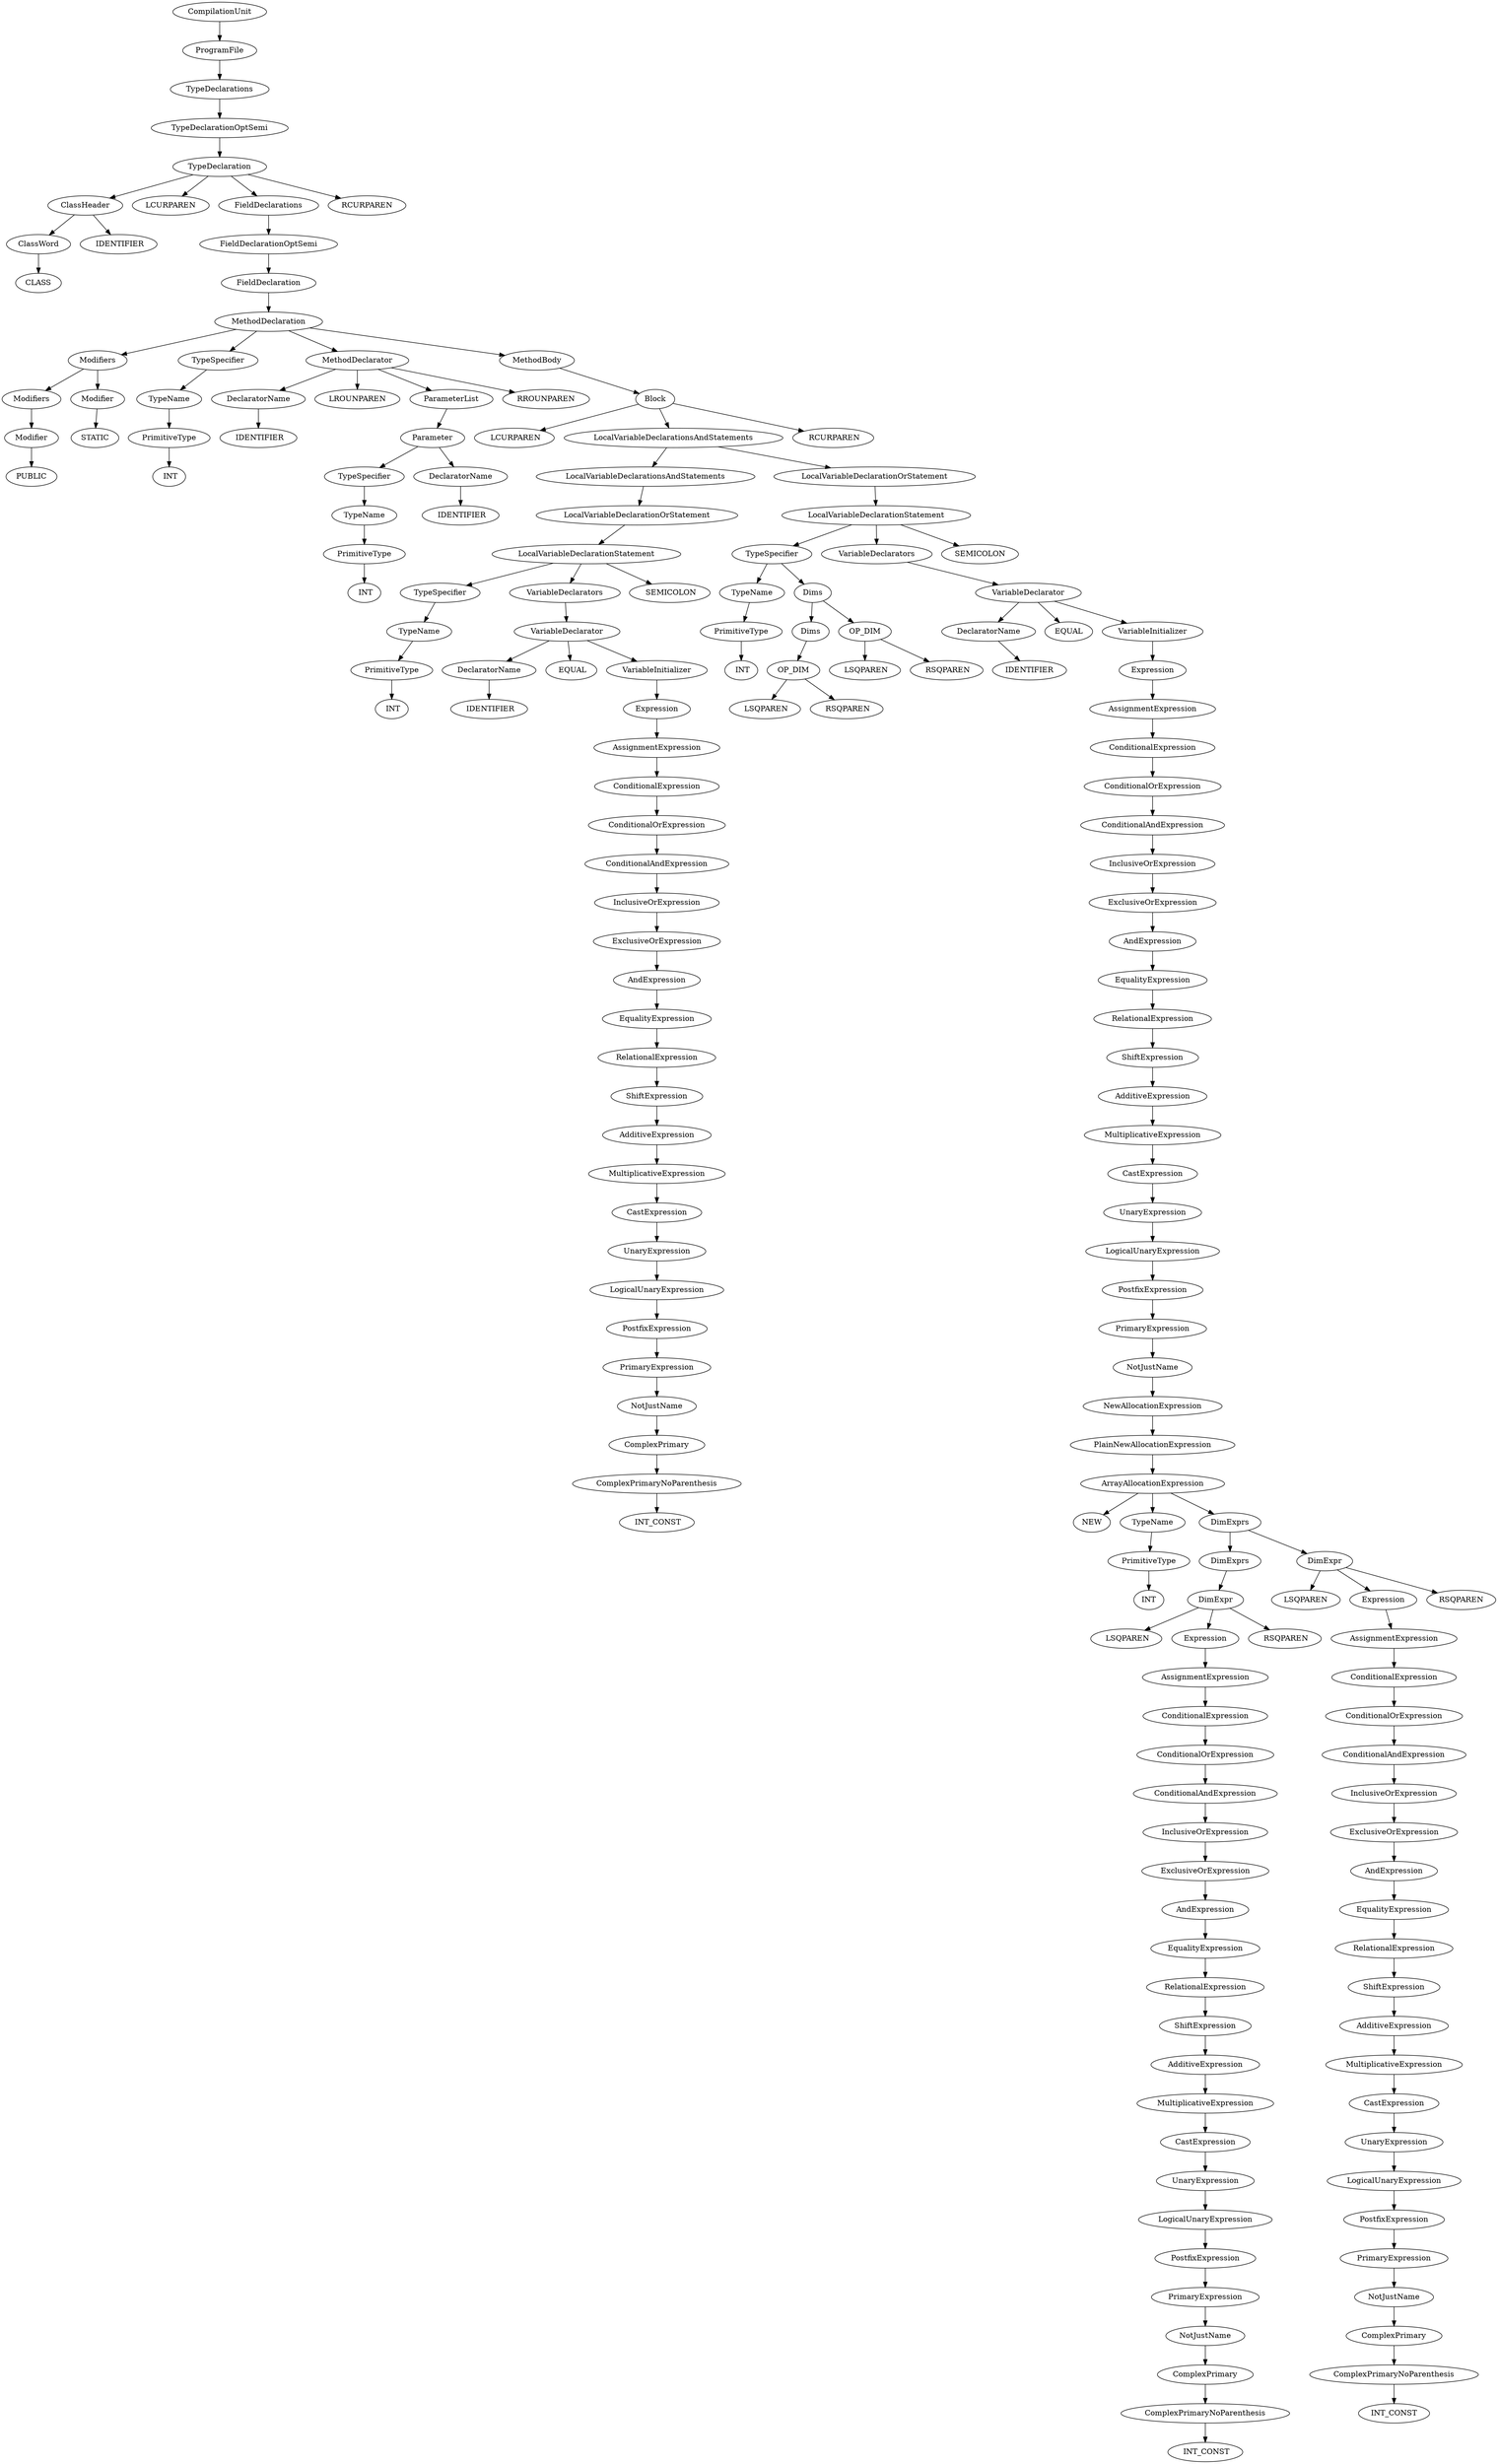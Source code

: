 digraph ParseTree{
CompilationUnit_1 [ label = "CompilationUnit" ]
ProgramFile_1 [ label = "ProgramFile" ]
CompilationUnit_1 -> ProgramFile_1 
ProgramFile_1 [ label = "ProgramFile" ]
TypeDeclarations_1 [ label = "TypeDeclarations" ]
ProgramFile_1 -> TypeDeclarations_1 
TypeDeclarations_1 [ label = "TypeDeclarations" ]
TypeDeclarationOptSemi_1 [ label = "TypeDeclarationOptSemi" ]
TypeDeclarations_1 -> TypeDeclarationOptSemi_1 
TypeDeclarationOptSemi_1 [ label = "TypeDeclarationOptSemi" ]
TypeDeclaration_1 [ label = "TypeDeclaration" ]
TypeDeclarationOptSemi_1 -> TypeDeclaration_1 
TypeDeclaration_1 [ label = "TypeDeclaration" ]
ClassHeader_1 [ label = "ClassHeader" ]
LCURPAREN_1 [ label = "LCURPAREN" ]
FieldDeclarations_1 [ label = "FieldDeclarations" ]
RCURPAREN_1 [ label = "RCURPAREN" ]
TypeDeclaration_1 -> ClassHeader_1  , LCURPAREN_1 , FieldDeclarations_1 , RCURPAREN_1
FieldDeclarations_1 [ label = "FieldDeclarations" ]
FieldDeclarationOptSemi_1 [ label = "FieldDeclarationOptSemi" ]
FieldDeclarations_1 -> FieldDeclarationOptSemi_1 
FieldDeclarationOptSemi_1 [ label = "FieldDeclarationOptSemi" ]
FieldDeclaration_1 [ label = "FieldDeclaration" ]
FieldDeclarationOptSemi_1 -> FieldDeclaration_1 
FieldDeclaration_1 [ label = "FieldDeclaration" ]
MethodDeclaration_1 [ label = "MethodDeclaration" ]
FieldDeclaration_1 -> MethodDeclaration_1 
MethodDeclaration_1 [ label = "MethodDeclaration" ]
Modifiers_1 [ label = "Modifiers" ]
TypeSpecifier_1 [ label = "TypeSpecifier" ]
MethodDeclarator_1 [ label = "MethodDeclarator" ]
MethodBody_1 [ label = "MethodBody" ]
MethodDeclaration_1 -> Modifiers_1  , TypeSpecifier_1 , MethodDeclarator_1 , MethodBody_1
MethodBody_1 [ label = "MethodBody" ]
Block_1 [ label = "Block" ]
MethodBody_1 -> Block_1 
Block_1 [ label = "Block" ]
LCURPAREN_2 [ label =" LCURPAREN" ]
LocalVariableDeclarationsAndStatements_1 [ label = "LocalVariableDeclarationsAndStatements" ]
RCURPAREN_2 [ label =" RCURPAREN" ]
Block_1 -> LCURPAREN_2  , LocalVariableDeclarationsAndStatements_1 , RCURPAREN_2
LocalVariableDeclarationsAndStatements_1 [ label = "LocalVariableDeclarationsAndStatements" ]
LocalVariableDeclarationsAndStatements_2 [ label =" LocalVariableDeclarationsAndStatements" ]
LocalVariableDeclarationOrStatement_1 [ label = "LocalVariableDeclarationOrStatement" ]
LocalVariableDeclarationsAndStatements_1 -> LocalVariableDeclarationsAndStatements_2  , LocalVariableDeclarationOrStatement_1
LocalVariableDeclarationOrStatement_1 [ label = "LocalVariableDeclarationOrStatement" ]
LocalVariableDeclarationStatement_1 [ label = "LocalVariableDeclarationStatement" ]
LocalVariableDeclarationOrStatement_1 -> LocalVariableDeclarationStatement_1 
LocalVariableDeclarationStatement_1 [ label = "LocalVariableDeclarationStatement" ]
TypeSpecifier_2 [ label =" TypeSpecifier" ]
VariableDeclarators_1 [ label = "VariableDeclarators" ]
SEMICOLON_1 [ label = "SEMICOLON" ]
LocalVariableDeclarationStatement_1 -> TypeSpecifier_2  , VariableDeclarators_1 , SEMICOLON_1
VariableDeclarators_1 [ label = "VariableDeclarators" ]
VariableDeclarator_1 [ label = "VariableDeclarator" ]
VariableDeclarators_1 -> VariableDeclarator_1 
VariableDeclarator_1 [ label = "VariableDeclarator" ]
DeclaratorName_1 [ label = "DeclaratorName" ]
EQUAL_1 [ label = "EQUAL" ]
VariableInitializer_1 [ label = "VariableInitializer" ]
VariableDeclarator_1 -> DeclaratorName_1  , EQUAL_1 , VariableInitializer_1
VariableInitializer_1 [ label = "VariableInitializer" ]
Expression_1 [ label = "Expression" ]
VariableInitializer_1 -> Expression_1 
Expression_1 [ label = "Expression" ]
AssignmentExpression_1 [ label = "AssignmentExpression" ]
Expression_1 -> AssignmentExpression_1 
AssignmentExpression_1 [ label = "AssignmentExpression" ]
ConditionalExpression_1 [ label = "ConditionalExpression" ]
AssignmentExpression_1 -> ConditionalExpression_1 
ConditionalExpression_1 [ label = "ConditionalExpression" ]
ConditionalOrExpression_1 [ label = "ConditionalOrExpression" ]
ConditionalExpression_1 -> ConditionalOrExpression_1 
ConditionalOrExpression_1 [ label = "ConditionalOrExpression" ]
ConditionalAndExpression_1 [ label = "ConditionalAndExpression" ]
ConditionalOrExpression_1 -> ConditionalAndExpression_1 
ConditionalAndExpression_1 [ label = "ConditionalAndExpression" ]
InclusiveOrExpression_1 [ label = "InclusiveOrExpression" ]
ConditionalAndExpression_1 -> InclusiveOrExpression_1 
InclusiveOrExpression_1 [ label = "InclusiveOrExpression" ]
ExclusiveOrExpression_1 [ label = "ExclusiveOrExpression" ]
InclusiveOrExpression_1 -> ExclusiveOrExpression_1 
ExclusiveOrExpression_1 [ label = "ExclusiveOrExpression" ]
AndExpression_1 [ label = "AndExpression" ]
ExclusiveOrExpression_1 -> AndExpression_1 
AndExpression_1 [ label = "AndExpression" ]
EqualityExpression_1 [ label = "EqualityExpression" ]
AndExpression_1 -> EqualityExpression_1 
EqualityExpression_1 [ label = "EqualityExpression" ]
RelationalExpression_1 [ label = "RelationalExpression" ]
EqualityExpression_1 -> RelationalExpression_1 
RelationalExpression_1 [ label = "RelationalExpression" ]
ShiftExpression_1 [ label = "ShiftExpression" ]
RelationalExpression_1 -> ShiftExpression_1 
ShiftExpression_1 [ label = "ShiftExpression" ]
AdditiveExpression_1 [ label = "AdditiveExpression" ]
ShiftExpression_1 -> AdditiveExpression_1 
AdditiveExpression_1 [ label = "AdditiveExpression" ]
MultiplicativeExpression_1 [ label = "MultiplicativeExpression" ]
AdditiveExpression_1 -> MultiplicativeExpression_1 
MultiplicativeExpression_1 [ label = "MultiplicativeExpression" ]
CastExpression_1 [ label = "CastExpression" ]
MultiplicativeExpression_1 -> CastExpression_1 
CastExpression_1 [ label = "CastExpression" ]
UnaryExpression_1 [ label = "UnaryExpression" ]
CastExpression_1 -> UnaryExpression_1 
UnaryExpression_1 [ label = "UnaryExpression" ]
LogicalUnaryExpression_1 [ label = "LogicalUnaryExpression" ]
UnaryExpression_1 -> LogicalUnaryExpression_1 
LogicalUnaryExpression_1 [ label = "LogicalUnaryExpression" ]
PostfixExpression_1 [ label = "PostfixExpression" ]
LogicalUnaryExpression_1 -> PostfixExpression_1 
PostfixExpression_1 [ label = "PostfixExpression" ]
PrimaryExpression_1 [ label = "PrimaryExpression" ]
PostfixExpression_1 -> PrimaryExpression_1 
PrimaryExpression_1 [ label = "PrimaryExpression" ]
NotJustName_1 [ label = "NotJustName" ]
PrimaryExpression_1 -> NotJustName_1 
NotJustName_1 [ label = "NotJustName" ]
NewAllocationExpression_1 [ label = "NewAllocationExpression" ]
NotJustName_1 -> NewAllocationExpression_1 
NewAllocationExpression_1 [ label = "NewAllocationExpression" ]
PlainNewAllocationExpression_1 [ label = "PlainNewAllocationExpression" ]
NewAllocationExpression_1 -> PlainNewAllocationExpression_1 
PlainNewAllocationExpression_1 [ label = "PlainNewAllocationExpression" ]
ArrayAllocationExpression_1 [ label = "ArrayAllocationExpression" ]
PlainNewAllocationExpression_1 -> ArrayAllocationExpression_1 
ArrayAllocationExpression_1 [ label = "ArrayAllocationExpression" ]
NEW_1 [ label = "NEW" ]
TypeName_1 [ label = "TypeName" ]
DimExprs_1 [ label = "DimExprs" ]
ArrayAllocationExpression_1 -> NEW_1  , TypeName_1 , DimExprs_1
DimExprs_1 [ label = "DimExprs" ]
DimExprs_2 [ label =" DimExprs" ]
DimExpr_1 [ label = "DimExpr" ]
DimExprs_1 -> DimExprs_2  , DimExpr_1
DimExpr_1 [ label = "DimExpr" ]
LSQPAREN_1 [ label = "LSQPAREN" ]
Expression_2 [ label =" Expression" ]
RSQPAREN_1 [ label = "RSQPAREN" ]
DimExpr_1 -> LSQPAREN_1  , Expression_2 , RSQPAREN_1
Expression_2 [ label = "Expression" ]
AssignmentExpression_2 [ label =" AssignmentExpression" ]
Expression_2 -> AssignmentExpression_2 
AssignmentExpression_2 [ label = "AssignmentExpression" ]
ConditionalExpression_2 [ label =" ConditionalExpression" ]
AssignmentExpression_2 -> ConditionalExpression_2 
ConditionalExpression_2 [ label = "ConditionalExpression" ]
ConditionalOrExpression_2 [ label =" ConditionalOrExpression" ]
ConditionalExpression_2 -> ConditionalOrExpression_2 
ConditionalOrExpression_2 [ label = "ConditionalOrExpression" ]
ConditionalAndExpression_2 [ label =" ConditionalAndExpression" ]
ConditionalOrExpression_2 -> ConditionalAndExpression_2 
ConditionalAndExpression_2 [ label = "ConditionalAndExpression" ]
InclusiveOrExpression_2 [ label =" InclusiveOrExpression" ]
ConditionalAndExpression_2 -> InclusiveOrExpression_2 
InclusiveOrExpression_2 [ label = "InclusiveOrExpression" ]
ExclusiveOrExpression_2 [ label =" ExclusiveOrExpression" ]
InclusiveOrExpression_2 -> ExclusiveOrExpression_2 
ExclusiveOrExpression_2 [ label = "ExclusiveOrExpression" ]
AndExpression_2 [ label =" AndExpression" ]
ExclusiveOrExpression_2 -> AndExpression_2 
AndExpression_2 [ label = "AndExpression" ]
EqualityExpression_2 [ label =" EqualityExpression" ]
AndExpression_2 -> EqualityExpression_2 
EqualityExpression_2 [ label = "EqualityExpression" ]
RelationalExpression_2 [ label =" RelationalExpression" ]
EqualityExpression_2 -> RelationalExpression_2 
RelationalExpression_2 [ label = "RelationalExpression" ]
ShiftExpression_2 [ label =" ShiftExpression" ]
RelationalExpression_2 -> ShiftExpression_2 
ShiftExpression_2 [ label = "ShiftExpression" ]
AdditiveExpression_2 [ label =" AdditiveExpression" ]
ShiftExpression_2 -> AdditiveExpression_2 
AdditiveExpression_2 [ label = "AdditiveExpression" ]
MultiplicativeExpression_2 [ label =" MultiplicativeExpression" ]
AdditiveExpression_2 -> MultiplicativeExpression_2 
MultiplicativeExpression_2 [ label = "MultiplicativeExpression" ]
CastExpression_2 [ label =" CastExpression" ]
MultiplicativeExpression_2 -> CastExpression_2 
CastExpression_2 [ label = "CastExpression" ]
UnaryExpression_2 [ label =" UnaryExpression" ]
CastExpression_2 -> UnaryExpression_2 
UnaryExpression_2 [ label = "UnaryExpression" ]
LogicalUnaryExpression_2 [ label =" LogicalUnaryExpression" ]
UnaryExpression_2 -> LogicalUnaryExpression_2 
LogicalUnaryExpression_2 [ label = "LogicalUnaryExpression" ]
PostfixExpression_2 [ label =" PostfixExpression" ]
LogicalUnaryExpression_2 -> PostfixExpression_2 
PostfixExpression_2 [ label = "PostfixExpression" ]
PrimaryExpression_2 [ label =" PrimaryExpression" ]
PostfixExpression_2 -> PrimaryExpression_2 
PrimaryExpression_2 [ label = "PrimaryExpression" ]
NotJustName_2 [ label =" NotJustName" ]
PrimaryExpression_2 -> NotJustName_2 
NotJustName_2 [ label = "NotJustName" ]
ComplexPrimary_1 [ label = "ComplexPrimary" ]
NotJustName_2 -> ComplexPrimary_1 
ComplexPrimary_1 [ label = "ComplexPrimary" ]
ComplexPrimaryNoParenthesis_1 [ label = "ComplexPrimaryNoParenthesis" ]
ComplexPrimary_1 -> ComplexPrimaryNoParenthesis_1 
ComplexPrimaryNoParenthesis_1 [ label = "ComplexPrimaryNoParenthesis" ]
INT_CONST_1 [ label = "INT_CONST" ]
ComplexPrimaryNoParenthesis_1 -> INT_CONST_1 
DimExprs_2 [ label = "DimExprs" ]
DimExpr_2 [ label =" DimExpr" ]
DimExprs_2 -> DimExpr_2 
DimExpr_2 [ label = "DimExpr" ]
LSQPAREN_2 [ label =" LSQPAREN" ]
Expression_3 [ label =" Expression" ]
RSQPAREN_2 [ label =" RSQPAREN" ]
DimExpr_2 -> LSQPAREN_2  , Expression_3 , RSQPAREN_2
Expression_3 [ label = "Expression" ]
AssignmentExpression_3 [ label =" AssignmentExpression" ]
Expression_3 -> AssignmentExpression_3 
AssignmentExpression_3 [ label = "AssignmentExpression" ]
ConditionalExpression_3 [ label =" ConditionalExpression" ]
AssignmentExpression_3 -> ConditionalExpression_3 
ConditionalExpression_3 [ label = "ConditionalExpression" ]
ConditionalOrExpression_3 [ label =" ConditionalOrExpression" ]
ConditionalExpression_3 -> ConditionalOrExpression_3 
ConditionalOrExpression_3 [ label = "ConditionalOrExpression" ]
ConditionalAndExpression_3 [ label =" ConditionalAndExpression" ]
ConditionalOrExpression_3 -> ConditionalAndExpression_3 
ConditionalAndExpression_3 [ label = "ConditionalAndExpression" ]
InclusiveOrExpression_3 [ label =" InclusiveOrExpression" ]
ConditionalAndExpression_3 -> InclusiveOrExpression_3 
InclusiveOrExpression_3 [ label = "InclusiveOrExpression" ]
ExclusiveOrExpression_3 [ label =" ExclusiveOrExpression" ]
InclusiveOrExpression_3 -> ExclusiveOrExpression_3 
ExclusiveOrExpression_3 [ label = "ExclusiveOrExpression" ]
AndExpression_3 [ label =" AndExpression" ]
ExclusiveOrExpression_3 -> AndExpression_3 
AndExpression_3 [ label = "AndExpression" ]
EqualityExpression_3 [ label =" EqualityExpression" ]
AndExpression_3 -> EqualityExpression_3 
EqualityExpression_3 [ label = "EqualityExpression" ]
RelationalExpression_3 [ label =" RelationalExpression" ]
EqualityExpression_3 -> RelationalExpression_3 
RelationalExpression_3 [ label = "RelationalExpression" ]
ShiftExpression_3 [ label =" ShiftExpression" ]
RelationalExpression_3 -> ShiftExpression_3 
ShiftExpression_3 [ label = "ShiftExpression" ]
AdditiveExpression_3 [ label =" AdditiveExpression" ]
ShiftExpression_3 -> AdditiveExpression_3 
AdditiveExpression_3 [ label = "AdditiveExpression" ]
MultiplicativeExpression_3 [ label =" MultiplicativeExpression" ]
AdditiveExpression_3 -> MultiplicativeExpression_3 
MultiplicativeExpression_3 [ label = "MultiplicativeExpression" ]
CastExpression_3 [ label =" CastExpression" ]
MultiplicativeExpression_3 -> CastExpression_3 
CastExpression_3 [ label = "CastExpression" ]
UnaryExpression_3 [ label =" UnaryExpression" ]
CastExpression_3 -> UnaryExpression_3 
UnaryExpression_3 [ label = "UnaryExpression" ]
LogicalUnaryExpression_3 [ label =" LogicalUnaryExpression" ]
UnaryExpression_3 -> LogicalUnaryExpression_3 
LogicalUnaryExpression_3 [ label = "LogicalUnaryExpression" ]
PostfixExpression_3 [ label =" PostfixExpression" ]
LogicalUnaryExpression_3 -> PostfixExpression_3 
PostfixExpression_3 [ label = "PostfixExpression" ]
PrimaryExpression_3 [ label =" PrimaryExpression" ]
PostfixExpression_3 -> PrimaryExpression_3 
PrimaryExpression_3 [ label = "PrimaryExpression" ]
NotJustName_3 [ label =" NotJustName" ]
PrimaryExpression_3 -> NotJustName_3 
NotJustName_3 [ label = "NotJustName" ]
ComplexPrimary_2 [ label =" ComplexPrimary" ]
NotJustName_3 -> ComplexPrimary_2 
ComplexPrimary_2 [ label = "ComplexPrimary" ]
ComplexPrimaryNoParenthesis_2 [ label =" ComplexPrimaryNoParenthesis" ]
ComplexPrimary_2 -> ComplexPrimaryNoParenthesis_2 
ComplexPrimaryNoParenthesis_2 [ label = "ComplexPrimaryNoParenthesis" ]
INT_CONST_2 [ label =" INT_CONST" ]
ComplexPrimaryNoParenthesis_2 -> INT_CONST_2 
TypeName_1 [ label = "TypeName" ]
PrimitiveType_1 [ label = "PrimitiveType" ]
TypeName_1 -> PrimitiveType_1 
PrimitiveType_1 [ label = "PrimitiveType" ]
INT_1 [ label = "INT" ]
PrimitiveType_1 -> INT_1 
DeclaratorName_1 [ label = "DeclaratorName" ]
IDENTIFIER_1 [ label = "IDENTIFIER" ]
DeclaratorName_1 -> IDENTIFIER_1 
TypeSpecifier_2 [ label = "TypeSpecifier" ]
TypeName_2 [ label =" TypeName" ]
Dims_1 [ label = "Dims" ]
TypeSpecifier_2 -> TypeName_2  , Dims_1
Dims_1 [ label = "Dims" ]
Dims_2 [ label =" Dims" ]
OP_DIM_1 [ label = "OP_DIM" ]
Dims_1 -> Dims_2  , OP_DIM_1
OP_DIM_1 [ label = "OP_DIM" ]
LSQPAREN_3 [ label =" LSQPAREN" ]
RSQPAREN_3 [ label =" RSQPAREN" ]
OP_DIM_1 -> LSQPAREN_3  , RSQPAREN_3
Dims_2 [ label = "Dims" ]
OP_DIM_2 [ label =" OP_DIM" ]
Dims_2 -> OP_DIM_2 
OP_DIM_2 [ label = "OP_DIM" ]
LSQPAREN_4 [ label =" LSQPAREN" ]
RSQPAREN_4 [ label =" RSQPAREN" ]
OP_DIM_2 -> LSQPAREN_4  , RSQPAREN_4
TypeName_2 [ label = "TypeName" ]
PrimitiveType_2 [ label =" PrimitiveType" ]
TypeName_2 -> PrimitiveType_2 
PrimitiveType_2 [ label = "PrimitiveType" ]
INT_2 [ label =" INT" ]
PrimitiveType_2 -> INT_2 
LocalVariableDeclarationsAndStatements_2 [ label = "LocalVariableDeclarationsAndStatements" ]
LocalVariableDeclarationOrStatement_2 [ label =" LocalVariableDeclarationOrStatement" ]
LocalVariableDeclarationsAndStatements_2 -> LocalVariableDeclarationOrStatement_2 
LocalVariableDeclarationOrStatement_2 [ label = "LocalVariableDeclarationOrStatement" ]
LocalVariableDeclarationStatement_2 [ label =" LocalVariableDeclarationStatement" ]
LocalVariableDeclarationOrStatement_2 -> LocalVariableDeclarationStatement_2 
LocalVariableDeclarationStatement_2 [ label = "LocalVariableDeclarationStatement" ]
TypeSpecifier_3 [ label =" TypeSpecifier" ]
VariableDeclarators_2 [ label =" VariableDeclarators" ]
SEMICOLON_2 [ label =" SEMICOLON" ]
LocalVariableDeclarationStatement_2 -> TypeSpecifier_3  , VariableDeclarators_2 , SEMICOLON_2
VariableDeclarators_2 [ label = "VariableDeclarators" ]
VariableDeclarator_2 [ label =" VariableDeclarator" ]
VariableDeclarators_2 -> VariableDeclarator_2 
VariableDeclarator_2 [ label = "VariableDeclarator" ]
DeclaratorName_2 [ label =" DeclaratorName" ]
EQUAL_2 [ label =" EQUAL" ]
VariableInitializer_2 [ label =" VariableInitializer" ]
VariableDeclarator_2 -> DeclaratorName_2  , EQUAL_2 , VariableInitializer_2
VariableInitializer_2 [ label = "VariableInitializer" ]
Expression_4 [ label =" Expression" ]
VariableInitializer_2 -> Expression_4 
Expression_4 [ label = "Expression" ]
AssignmentExpression_4 [ label =" AssignmentExpression" ]
Expression_4 -> AssignmentExpression_4 
AssignmentExpression_4 [ label = "AssignmentExpression" ]
ConditionalExpression_4 [ label =" ConditionalExpression" ]
AssignmentExpression_4 -> ConditionalExpression_4 
ConditionalExpression_4 [ label = "ConditionalExpression" ]
ConditionalOrExpression_4 [ label =" ConditionalOrExpression" ]
ConditionalExpression_4 -> ConditionalOrExpression_4 
ConditionalOrExpression_4 [ label = "ConditionalOrExpression" ]
ConditionalAndExpression_4 [ label =" ConditionalAndExpression" ]
ConditionalOrExpression_4 -> ConditionalAndExpression_4 
ConditionalAndExpression_4 [ label = "ConditionalAndExpression" ]
InclusiveOrExpression_4 [ label =" InclusiveOrExpression" ]
ConditionalAndExpression_4 -> InclusiveOrExpression_4 
InclusiveOrExpression_4 [ label = "InclusiveOrExpression" ]
ExclusiveOrExpression_4 [ label =" ExclusiveOrExpression" ]
InclusiveOrExpression_4 -> ExclusiveOrExpression_4 
ExclusiveOrExpression_4 [ label = "ExclusiveOrExpression" ]
AndExpression_4 [ label =" AndExpression" ]
ExclusiveOrExpression_4 -> AndExpression_4 
AndExpression_4 [ label = "AndExpression" ]
EqualityExpression_4 [ label =" EqualityExpression" ]
AndExpression_4 -> EqualityExpression_4 
EqualityExpression_4 [ label = "EqualityExpression" ]
RelationalExpression_4 [ label =" RelationalExpression" ]
EqualityExpression_4 -> RelationalExpression_4 
RelationalExpression_4 [ label = "RelationalExpression" ]
ShiftExpression_4 [ label =" ShiftExpression" ]
RelationalExpression_4 -> ShiftExpression_4 
ShiftExpression_4 [ label = "ShiftExpression" ]
AdditiveExpression_4 [ label =" AdditiveExpression" ]
ShiftExpression_4 -> AdditiveExpression_4 
AdditiveExpression_4 [ label = "AdditiveExpression" ]
MultiplicativeExpression_4 [ label =" MultiplicativeExpression" ]
AdditiveExpression_4 -> MultiplicativeExpression_4 
MultiplicativeExpression_4 [ label = "MultiplicativeExpression" ]
CastExpression_4 [ label =" CastExpression" ]
MultiplicativeExpression_4 -> CastExpression_4 
CastExpression_4 [ label = "CastExpression" ]
UnaryExpression_4 [ label =" UnaryExpression" ]
CastExpression_4 -> UnaryExpression_4 
UnaryExpression_4 [ label = "UnaryExpression" ]
LogicalUnaryExpression_4 [ label =" LogicalUnaryExpression" ]
UnaryExpression_4 -> LogicalUnaryExpression_4 
LogicalUnaryExpression_4 [ label = "LogicalUnaryExpression" ]
PostfixExpression_4 [ label =" PostfixExpression" ]
LogicalUnaryExpression_4 -> PostfixExpression_4 
PostfixExpression_4 [ label = "PostfixExpression" ]
PrimaryExpression_4 [ label =" PrimaryExpression" ]
PostfixExpression_4 -> PrimaryExpression_4 
PrimaryExpression_4 [ label = "PrimaryExpression" ]
NotJustName_4 [ label =" NotJustName" ]
PrimaryExpression_4 -> NotJustName_4 
NotJustName_4 [ label = "NotJustName" ]
ComplexPrimary_3 [ label =" ComplexPrimary" ]
NotJustName_4 -> ComplexPrimary_3 
ComplexPrimary_3 [ label = "ComplexPrimary" ]
ComplexPrimaryNoParenthesis_3 [ label =" ComplexPrimaryNoParenthesis" ]
ComplexPrimary_3 -> ComplexPrimaryNoParenthesis_3 
ComplexPrimaryNoParenthesis_3 [ label = "ComplexPrimaryNoParenthesis" ]
INT_CONST_3 [ label =" INT_CONST" ]
ComplexPrimaryNoParenthesis_3 -> INT_CONST_3 
DeclaratorName_2 [ label = "DeclaratorName" ]
IDENTIFIER_2 [ label =" IDENTIFIER" ]
DeclaratorName_2 -> IDENTIFIER_2 
TypeSpecifier_3 [ label = "TypeSpecifier" ]
TypeName_3 [ label =" TypeName" ]
TypeSpecifier_3 -> TypeName_3 
TypeName_3 [ label = "TypeName" ]
PrimitiveType_3 [ label =" PrimitiveType" ]
TypeName_3 -> PrimitiveType_3 
PrimitiveType_3 [ label = "PrimitiveType" ]
INT_3 [ label =" INT" ]
PrimitiveType_3 -> INT_3 
MethodDeclarator_1 [ label = "MethodDeclarator" ]
DeclaratorName_3 [ label =" DeclaratorName" ]
LROUNPAREN_1 [ label = "LROUNPAREN" ]
ParameterList_1 [ label = "ParameterList" ]
RROUNPAREN_1 [ label = "RROUNPAREN" ]
MethodDeclarator_1 -> DeclaratorName_3  , LROUNPAREN_1 , ParameterList_1 , RROUNPAREN_1
ParameterList_1 [ label = "ParameterList" ]
Parameter_1 [ label = "Parameter" ]
ParameterList_1 -> Parameter_1 
Parameter_1 [ label = "Parameter" ]
TypeSpecifier_4 [ label =" TypeSpecifier" ]
DeclaratorName_4 [ label =" DeclaratorName" ]
Parameter_1 -> TypeSpecifier_4  , DeclaratorName_4
DeclaratorName_4 [ label = "DeclaratorName" ]
IDENTIFIER_3 [ label =" IDENTIFIER" ]
DeclaratorName_4 -> IDENTIFIER_3 
TypeSpecifier_4 [ label = "TypeSpecifier" ]
TypeName_4 [ label =" TypeName" ]
TypeSpecifier_4 -> TypeName_4 
TypeName_4 [ label = "TypeName" ]
PrimitiveType_4 [ label =" PrimitiveType" ]
TypeName_4 -> PrimitiveType_4 
PrimitiveType_4 [ label = "PrimitiveType" ]
INT_4 [ label =" INT" ]
PrimitiveType_4 -> INT_4 
DeclaratorName_3 [ label = "DeclaratorName" ]
IDENTIFIER_4 [ label =" IDENTIFIER" ]
DeclaratorName_3 -> IDENTIFIER_4 
TypeSpecifier_1 [ label = "TypeSpecifier" ]
TypeName_5 [ label =" TypeName" ]
TypeSpecifier_1 -> TypeName_5 
TypeName_5 [ label = "TypeName" ]
PrimitiveType_5 [ label =" PrimitiveType" ]
TypeName_5 -> PrimitiveType_5 
PrimitiveType_5 [ label = "PrimitiveType" ]
INT_5 [ label =" INT" ]
PrimitiveType_5 -> INT_5 
Modifiers_1 [ label = "Modifiers" ]
Modifiers_2 [ label =" Modifiers" ]
Modifier_1 [ label = "Modifier" ]
Modifiers_1 -> Modifiers_2  , Modifier_1
Modifier_1 [ label = "Modifier" ]
STATIC_1 [ label = "STATIC" ]
Modifier_1 -> STATIC_1 
Modifiers_2 [ label = "Modifiers" ]
Modifier_2 [ label =" Modifier" ]
Modifiers_2 -> Modifier_2 
Modifier_2 [ label = "Modifier" ]
PUBLIC_1 [ label = "PUBLIC" ]
Modifier_2 -> PUBLIC_1 
ClassHeader_1 [ label = "ClassHeader" ]
ClassWord_1 [ label = "ClassWord" ]
IDENTIFIER_5 [ label =" IDENTIFIER" ]
ClassHeader_1 -> ClassWord_1  , IDENTIFIER_5
ClassWord_1 [ label = "ClassWord" ]
CLASS_1 [ label = "CLASS" ]
ClassWord_1 -> CLASS_1 
}
